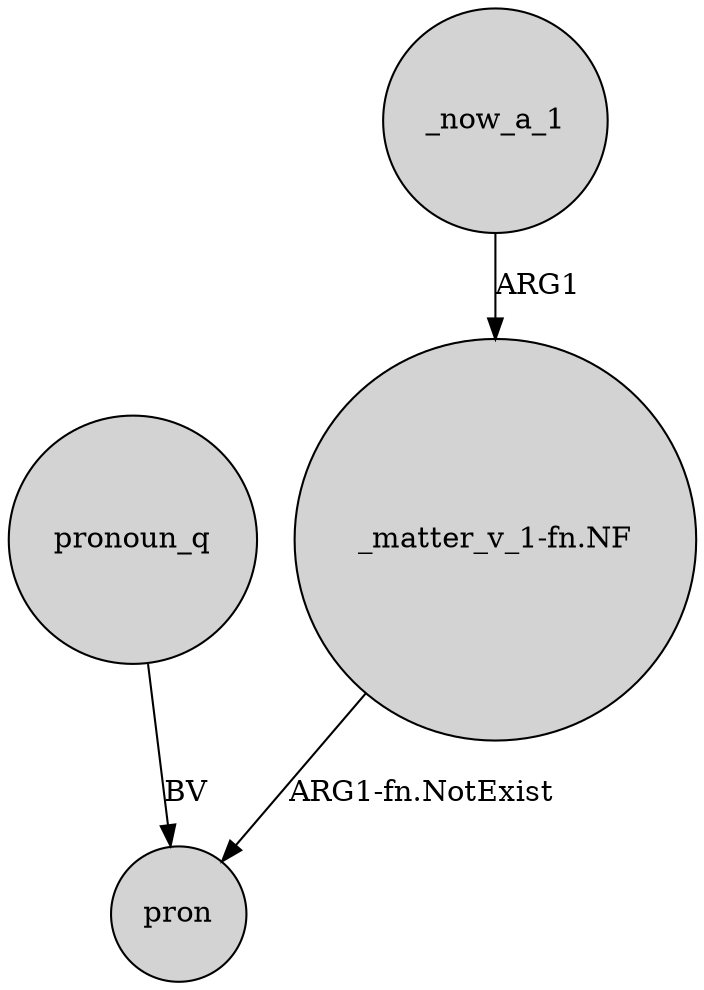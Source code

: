 digraph {
	node [shape=circle style=filled]
	"_matter_v_1-fn.NF" -> pron [label="ARG1-fn.NotExist"]
	_now_a_1 -> "_matter_v_1-fn.NF" [label=ARG1]
	pronoun_q -> pron [label=BV]
}
